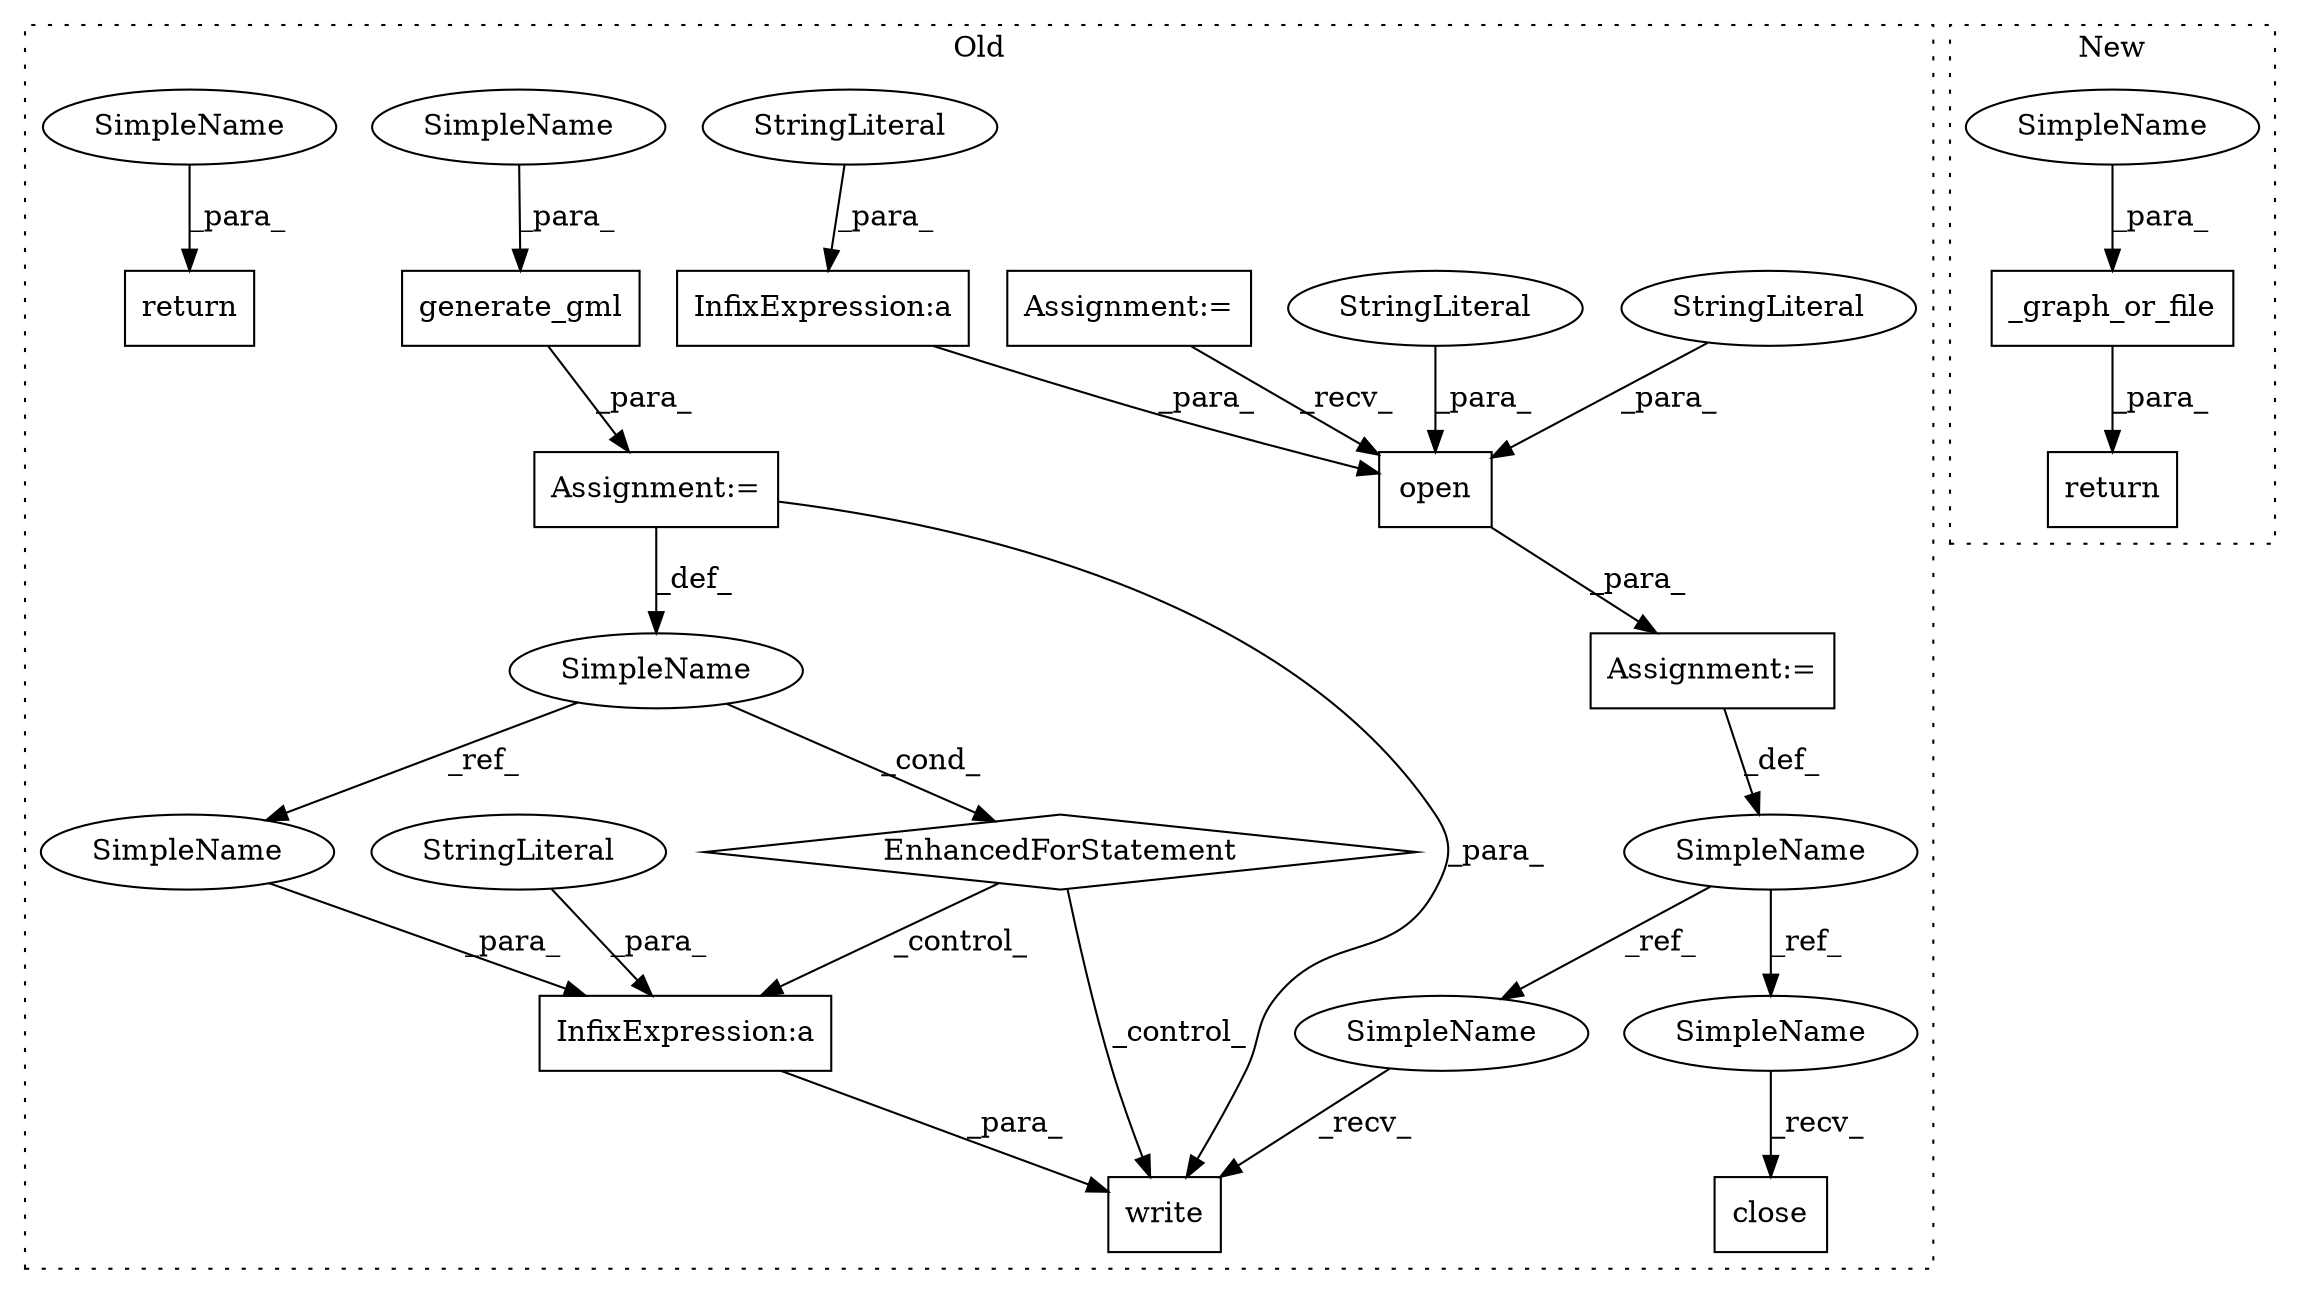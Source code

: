 digraph G {
subgraph cluster0 {
1 [label="return" a="41" s="3191" l="7" shape="box"];
3 [label="generate_gml" a="32" s="2997,3011" l="13,1" shape="box"];
4 [label="EnhancedForStatement" a="70" s="2926,3012" l="57,2" shape="diamond"];
5 [label="InfixExpression:a" a="27" s="3036" l="3" shape="box"];
6 [label="SimpleName" a="42" s="2987" l="4" shape="ellipse"];
7 [label="StringLiteral" a="45" s="3039" l="4" shape="ellipse"];
8 [label="Assignment:=" a="7" s="2926,3012" l="57,2" shape="box"];
9 [label="write" a="32" s="3026,3043" l="6,1" shape="box"];
10 [label="SimpleName" a="42" s="2874" l="1" shape="ellipse"];
11 [label="close" a="32" s="3062" l="7" shape="box"];
12 [label="InfixExpression:a" a="27" s="2896" l="3" shape="box"];
13 [label="Assignment:=" a="7" s="2875" l="1" shape="box"];
14 [label="Assignment:=" a="7" s="535" l="6" shape="box"];
15 [label="StringLiteral" a="45" s="2899" l="6" shape="ellipse"];
17 [label="open" a="32" s="2883,2917" l="5,1" shape="box"];
18 [label="StringLiteral" a="45" s="2906" l="3" shape="ellipse"];
19 [label="StringLiteral" a="45" s="2910" l="7" shape="ellipse"];
20 [label="SimpleName" a="42" s="3010" l="1" shape="ellipse"];
21 [label="SimpleName" a="42" s="3198" l="1" shape="ellipse"];
22 [label="SimpleName" a="42" s="3032" l="4" shape="ellipse"];
23 [label="SimpleName" a="42" s="3024" l="1" shape="ellipse"];
24 [label="SimpleName" a="42" s="3060" l="1" shape="ellipse"];
label = "Old";
style="dotted";
}
subgraph cluster1 {
2 [label="_graph_or_file" a="32" s="3138,3163" l="15,1" shape="box"];
16 [label="return" a="41" s="3131" l="7" shape="box"];
25 [label="SimpleName" a="42" s="3153" l="1" shape="ellipse"];
label = "New";
style="dotted";
}
2 -> 16 [label="_para_"];
3 -> 8 [label="_para_"];
4 -> 9 [label="_control_"];
4 -> 5 [label="_control_"];
5 -> 9 [label="_para_"];
6 -> 4 [label="_cond_"];
6 -> 22 [label="_ref_"];
7 -> 5 [label="_para_"];
8 -> 6 [label="_def_"];
8 -> 9 [label="_para_"];
10 -> 23 [label="_ref_"];
10 -> 24 [label="_ref_"];
12 -> 17 [label="_para_"];
13 -> 10 [label="_def_"];
14 -> 17 [label="_recv_"];
15 -> 12 [label="_para_"];
17 -> 13 [label="_para_"];
18 -> 17 [label="_para_"];
19 -> 17 [label="_para_"];
20 -> 3 [label="_para_"];
21 -> 1 [label="_para_"];
22 -> 5 [label="_para_"];
23 -> 9 [label="_recv_"];
24 -> 11 [label="_recv_"];
25 -> 2 [label="_para_"];
}